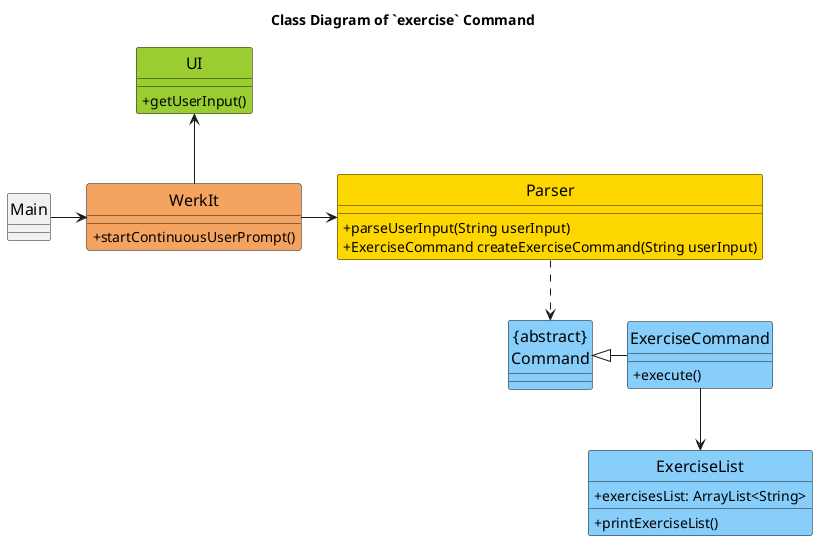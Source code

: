 @startuml
'https://plantuml.com/class-diagram
hide circle
skinparam classAttributeIconSize 0
skinparam classFontSize 16
title Class Diagram of `exercise` Command
Main -> WerkIt
WerkIt -> Parser
WerkIt -up-> UI
ExerciseList <-up- ExerciseCommand
"{abstract}\nCommand" <|- ExerciseCommand

class Main {

}
Parser ..> "{abstract}\nCommand"
class WerkIt #Sandybrown {
+ startContinuousUserPrompt()
}

class "{abstract}\nCommand" #LightSkyBlue {
}



class ExerciseCommand #LightSkyBlue {
+ execute()
}

class UI #YellowGreen {
+ getUserInput()
}

class Parser #Gold {
+ parseUserInput(String userInput)
+ ExerciseCommand createExerciseCommand(String userInput)
}

class ExerciseList #LightSkyBlue {
+ exercisesList: ArrayList<String>
+ printExerciseList()
}

@enduml